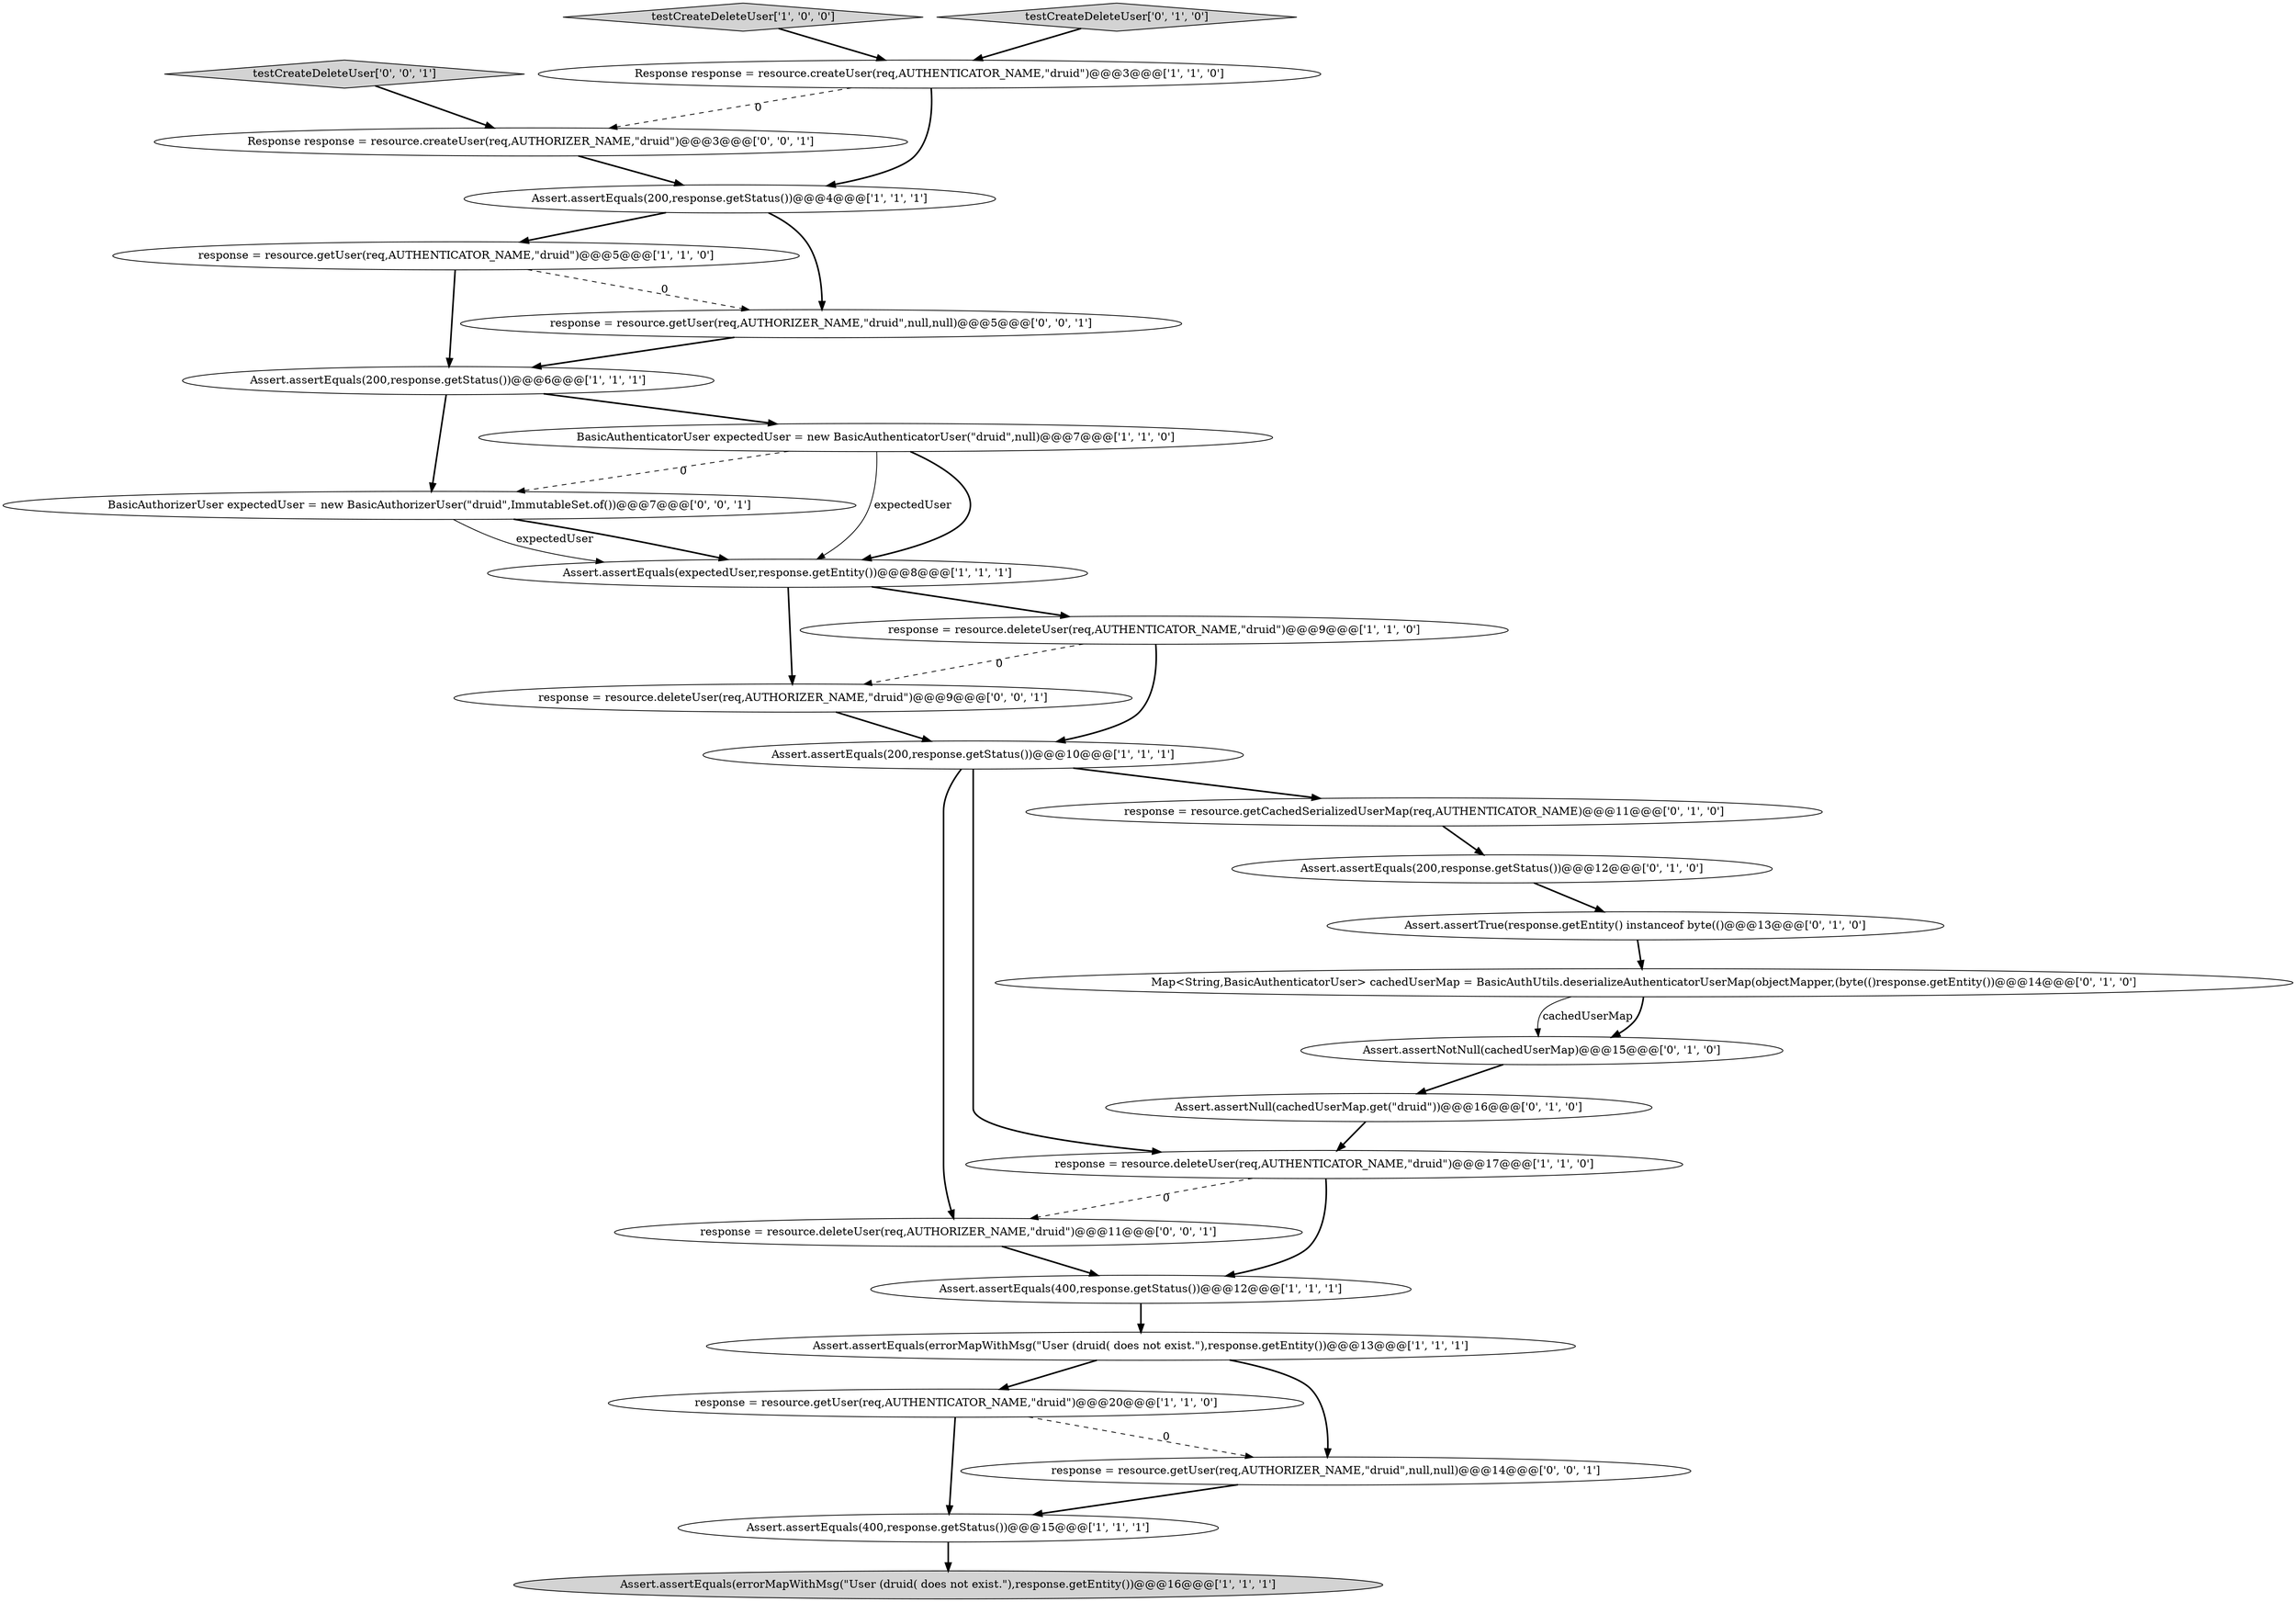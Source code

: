 digraph {
1 [style = filled, label = "Assert.assertEquals(errorMapWithMsg(\"User (druid( does not exist.\"),response.getEntity())@@@16@@@['1', '1', '1']", fillcolor = lightgray, shape = ellipse image = "AAA0AAABBB1BBB"];
4 [style = filled, label = "Assert.assertEquals(200,response.getStatus())@@@4@@@['1', '1', '1']", fillcolor = white, shape = ellipse image = "AAA0AAABBB1BBB"];
20 [style = filled, label = "Assert.assertNull(cachedUserMap.get(\"druid\"))@@@16@@@['0', '1', '0']", fillcolor = white, shape = ellipse image = "AAA1AAABBB2BBB"];
13 [style = filled, label = "response = resource.getUser(req,AUTHENTICATOR_NAME,\"druid\")@@@5@@@['1', '1', '0']", fillcolor = white, shape = ellipse image = "AAA0AAABBB1BBB"];
5 [style = filled, label = "Assert.assertEquals(expectedUser,response.getEntity())@@@8@@@['1', '1', '1']", fillcolor = white, shape = ellipse image = "AAA0AAABBB1BBB"];
2 [style = filled, label = "Assert.assertEquals(400,response.getStatus())@@@15@@@['1', '1', '1']", fillcolor = white, shape = ellipse image = "AAA0AAABBB1BBB"];
7 [style = filled, label = "Assert.assertEquals(400,response.getStatus())@@@12@@@['1', '1', '1']", fillcolor = white, shape = ellipse image = "AAA0AAABBB1BBB"];
25 [style = filled, label = "response = resource.getUser(req,AUTHORIZER_NAME,\"druid\",null,null)@@@5@@@['0', '0', '1']", fillcolor = white, shape = ellipse image = "AAA0AAABBB3BBB"];
12 [style = filled, label = "testCreateDeleteUser['1', '0', '0']", fillcolor = lightgray, shape = diamond image = "AAA0AAABBB1BBB"];
15 [style = filled, label = "response = resource.getCachedSerializedUserMap(req,AUTHENTICATOR_NAME)@@@11@@@['0', '1', '0']", fillcolor = white, shape = ellipse image = "AAA1AAABBB2BBB"];
9 [style = filled, label = "Assert.assertEquals(200,response.getStatus())@@@10@@@['1', '1', '1']", fillcolor = white, shape = ellipse image = "AAA0AAABBB1BBB"];
19 [style = filled, label = "Map<String,BasicAuthenticatorUser> cachedUserMap = BasicAuthUtils.deserializeAuthenticatorUserMap(objectMapper,(byte(()response.getEntity())@@@14@@@['0', '1', '0']", fillcolor = white, shape = ellipse image = "AAA1AAABBB2BBB"];
21 [style = filled, label = "Assert.assertEquals(200,response.getStatus())@@@12@@@['0', '1', '0']", fillcolor = white, shape = ellipse image = "AAA1AAABBB2BBB"];
27 [style = filled, label = "response = resource.deleteUser(req,AUTHORIZER_NAME,\"druid\")@@@11@@@['0', '0', '1']", fillcolor = white, shape = ellipse image = "AAA0AAABBB3BBB"];
18 [style = filled, label = "testCreateDeleteUser['0', '1', '0']", fillcolor = lightgray, shape = diamond image = "AAA0AAABBB2BBB"];
26 [style = filled, label = "BasicAuthorizerUser expectedUser = new BasicAuthorizerUser(\"druid\",ImmutableSet.of())@@@7@@@['0', '0', '1']", fillcolor = white, shape = ellipse image = "AAA0AAABBB3BBB"];
11 [style = filled, label = "response = resource.deleteUser(req,AUTHENTICATOR_NAME,\"druid\")@@@17@@@['1', '1', '0']", fillcolor = white, shape = ellipse image = "AAA0AAABBB1BBB"];
22 [style = filled, label = "response = resource.deleteUser(req,AUTHORIZER_NAME,\"druid\")@@@9@@@['0', '0', '1']", fillcolor = white, shape = ellipse image = "AAA0AAABBB3BBB"];
3 [style = filled, label = "response = resource.deleteUser(req,AUTHENTICATOR_NAME,\"druid\")@@@9@@@['1', '1', '0']", fillcolor = white, shape = ellipse image = "AAA0AAABBB1BBB"];
16 [style = filled, label = "Assert.assertNotNull(cachedUserMap)@@@15@@@['0', '1', '0']", fillcolor = white, shape = ellipse image = "AAA1AAABBB2BBB"];
28 [style = filled, label = "testCreateDeleteUser['0', '0', '1']", fillcolor = lightgray, shape = diamond image = "AAA0AAABBB3BBB"];
23 [style = filled, label = "Response response = resource.createUser(req,AUTHORIZER_NAME,\"druid\")@@@3@@@['0', '0', '1']", fillcolor = white, shape = ellipse image = "AAA0AAABBB3BBB"];
8 [style = filled, label = "BasicAuthenticatorUser expectedUser = new BasicAuthenticatorUser(\"druid\",null)@@@7@@@['1', '1', '0']", fillcolor = white, shape = ellipse image = "AAA0AAABBB1BBB"];
14 [style = filled, label = "Assert.assertEquals(errorMapWithMsg(\"User (druid( does not exist.\"),response.getEntity())@@@13@@@['1', '1', '1']", fillcolor = white, shape = ellipse image = "AAA0AAABBB1BBB"];
6 [style = filled, label = "response = resource.getUser(req,AUTHENTICATOR_NAME,\"druid\")@@@20@@@['1', '1', '0']", fillcolor = white, shape = ellipse image = "AAA0AAABBB1BBB"];
10 [style = filled, label = "Response response = resource.createUser(req,AUTHENTICATOR_NAME,\"druid\")@@@3@@@['1', '1', '0']", fillcolor = white, shape = ellipse image = "AAA0AAABBB1BBB"];
17 [style = filled, label = "Assert.assertTrue(response.getEntity() instanceof byte(()@@@13@@@['0', '1', '0']", fillcolor = white, shape = ellipse image = "AAA1AAABBB2BBB"];
0 [style = filled, label = "Assert.assertEquals(200,response.getStatus())@@@6@@@['1', '1', '1']", fillcolor = white, shape = ellipse image = "AAA0AAABBB1BBB"];
24 [style = filled, label = "response = resource.getUser(req,AUTHORIZER_NAME,\"druid\",null,null)@@@14@@@['0', '0', '1']", fillcolor = white, shape = ellipse image = "AAA0AAABBB3BBB"];
9->11 [style = bold, label=""];
8->5 [style = bold, label=""];
27->7 [style = bold, label=""];
3->22 [style = dashed, label="0"];
9->27 [style = bold, label=""];
13->0 [style = bold, label=""];
4->25 [style = bold, label=""];
24->2 [style = bold, label=""];
17->19 [style = bold, label=""];
11->27 [style = dashed, label="0"];
21->17 [style = bold, label=""];
9->15 [style = bold, label=""];
28->23 [style = bold, label=""];
15->21 [style = bold, label=""];
0->8 [style = bold, label=""];
14->24 [style = bold, label=""];
22->9 [style = bold, label=""];
6->2 [style = bold, label=""];
19->16 [style = solid, label="cachedUserMap"];
7->14 [style = bold, label=""];
11->7 [style = bold, label=""];
19->16 [style = bold, label=""];
12->10 [style = bold, label=""];
26->5 [style = bold, label=""];
13->25 [style = dashed, label="0"];
26->5 [style = solid, label="expectedUser"];
10->4 [style = bold, label=""];
8->26 [style = dashed, label="0"];
3->9 [style = bold, label=""];
2->1 [style = bold, label=""];
18->10 [style = bold, label=""];
0->26 [style = bold, label=""];
6->24 [style = dashed, label="0"];
14->6 [style = bold, label=""];
5->22 [style = bold, label=""];
16->20 [style = bold, label=""];
4->13 [style = bold, label=""];
25->0 [style = bold, label=""];
5->3 [style = bold, label=""];
8->5 [style = solid, label="expectedUser"];
10->23 [style = dashed, label="0"];
23->4 [style = bold, label=""];
20->11 [style = bold, label=""];
}
